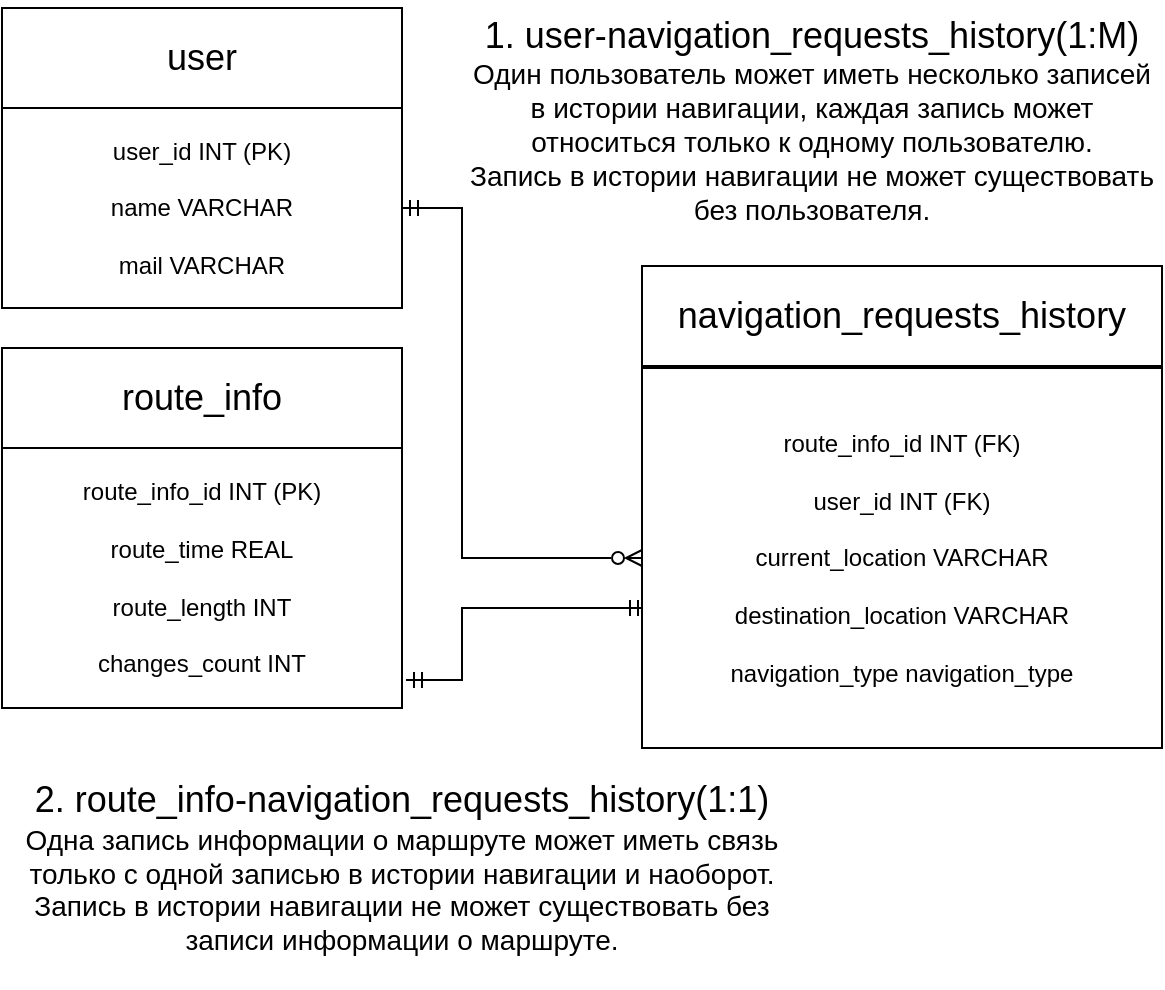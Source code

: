 <mxfile version="24.7.17">
  <diagram name="Page-1" id="iNNYlbe3-4Ooxjo6LtMs">
    <mxGraphModel dx="794" dy="574" grid="1" gridSize="10" guides="1" tooltips="1" connect="1" arrows="1" fold="1" page="1" pageScale="1" pageWidth="600" pageHeight="500" math="0" shadow="0">
      <root>
        <mxCell id="0" />
        <mxCell id="1" parent="0" />
        <mxCell id="o1ZbVhDIcnXMFWxJgNu6-1" value="&lt;font style=&quot;font-size: 18px;&quot;&gt;user&lt;/font&gt;" style="rounded=0;whiteSpace=wrap;html=1;" parent="1" vertex="1">
          <mxGeometry x="10" y="10" width="200" height="50" as="geometry" />
        </mxCell>
        <mxCell id="o1ZbVhDIcnXMFWxJgNu6-2" value="&lt;font style=&quot;font-size: 18px;&quot;&gt;route_info&lt;/font&gt;" style="rounded=0;whiteSpace=wrap;html=1;strokeColor=default;align=center;verticalAlign=middle;fontFamily=Helvetica;fontSize=12;fontColor=default;fillColor=default;" parent="1" vertex="1">
          <mxGeometry x="10" y="180" width="200" height="50" as="geometry" />
        </mxCell>
        <mxCell id="o1ZbVhDIcnXMFWxJgNu6-3" value="&lt;font style=&quot;font-size: 18px;&quot;&gt;navigation_requests_history&lt;/font&gt;" style="rounded=0;whiteSpace=wrap;html=1;strokeColor=default;align=center;verticalAlign=middle;fontFamily=Helvetica;fontSize=12;fontColor=default;fillColor=default;" parent="1" vertex="1">
          <mxGeometry x="330" y="139" width="260" height="50" as="geometry" />
        </mxCell>
        <mxCell id="o1ZbVhDIcnXMFWxJgNu6-8" style="edgeStyle=orthogonalEdgeStyle;rounded=0;orthogonalLoop=1;jettySize=auto;html=1;exitX=1;exitY=0.5;exitDx=0;exitDy=0;entryX=0;entryY=0.5;entryDx=0;entryDy=0;endArrow=ERzeroToMany;endFill=0;startArrow=ERmandOne;startFill=0;" parent="1" source="o1ZbVhDIcnXMFWxJgNu6-4" target="o1ZbVhDIcnXMFWxJgNu6-6" edge="1">
          <mxGeometry relative="1" as="geometry">
            <Array as="points">
              <mxPoint x="240" y="110" />
              <mxPoint x="240" y="285" />
            </Array>
          </mxGeometry>
        </mxCell>
        <mxCell id="o1ZbVhDIcnXMFWxJgNu6-4" value="user_id INT (PK&lt;span style=&quot;background-color: initial;&quot;&gt;)&lt;/span&gt;&lt;div&gt;&lt;br&gt;&lt;div&gt;&lt;div&gt;name VARCHAR&lt;/div&gt;&lt;div&gt;&lt;br&gt;&lt;/div&gt;&lt;div&gt;mail VARCHAR&lt;/div&gt;&lt;/div&gt;&lt;/div&gt;" style="rounded=0;whiteSpace=wrap;html=1;" parent="1" vertex="1">
          <mxGeometry x="10" y="60" width="200" height="100" as="geometry" />
        </mxCell>
        <mxCell id="o1ZbVhDIcnXMFWxJgNu6-9" style="edgeStyle=orthogonalEdgeStyle;rounded=0;orthogonalLoop=1;jettySize=auto;html=1;exitX=1.01;exitY=0.892;exitDx=0;exitDy=0;startArrow=ERmandOne;startFill=0;endArrow=ERmandOne;endFill=0;exitPerimeter=0;" parent="1" source="o1ZbVhDIcnXMFWxJgNu6-5" edge="1">
          <mxGeometry relative="1" as="geometry">
            <mxPoint x="320" y="310" as="targetPoint" />
            <Array as="points">
              <mxPoint x="240" y="346" />
              <mxPoint x="240" y="310" />
              <mxPoint x="330" y="310" />
            </Array>
          </mxGeometry>
        </mxCell>
        <mxCell id="o1ZbVhDIcnXMFWxJgNu6-5" value="route_info_id INT (PK)&lt;div&gt;&lt;br&gt;&lt;/div&gt;&lt;div&gt;route_time REAL&lt;/div&gt;&lt;div&gt;&lt;br&gt;&lt;/div&gt;&lt;div&gt;route_length INT&lt;/div&gt;&lt;div&gt;&lt;br&gt;&lt;/div&gt;&lt;div&gt;changes_count INT&lt;/div&gt;" style="rounded=0;whiteSpace=wrap;html=1;" parent="1" vertex="1">
          <mxGeometry x="10" y="230" width="200" height="130" as="geometry" />
        </mxCell>
        <mxCell id="o1ZbVhDIcnXMFWxJgNu6-6" value="&lt;div&gt;route_info_id&amp;nbsp;INT &lt;span style=&quot;background-color: initial;&quot;&gt;(FK)&lt;/span&gt;&lt;/div&gt;&lt;div&gt;&lt;br&gt;&lt;/div&gt;&lt;div&gt;user_id INT (FK&lt;span style=&quot;background-color: initial;&quot;&gt;)&lt;/span&gt;&lt;br&gt;&lt;/div&gt;&lt;div&gt;&lt;br&gt;&lt;/div&gt;&lt;div&gt;current_location VARCHAR&lt;/div&gt;&lt;div&gt;&lt;br&gt;&lt;/div&gt;&lt;div&gt;&lt;div&gt;&lt;div&gt;destination_location VARCHAR&lt;/div&gt;&lt;div&gt;&lt;br&gt;&lt;/div&gt;&lt;/div&gt;&lt;/div&gt;&lt;div&gt;&lt;div&gt;navigation_type&amp;nbsp;&lt;span style=&quot;background-color: initial;&quot;&gt;navigation_type&lt;/span&gt;&lt;/div&gt;&lt;/div&gt;" style="rounded=0;whiteSpace=wrap;html=1;" parent="1" vertex="1">
          <mxGeometry x="330" y="190" width="260" height="190" as="geometry" />
        </mxCell>
        <mxCell id="o1ZbVhDIcnXMFWxJgNu6-11" value="&lt;span style=&quot;font-size: 18px;&quot;&gt;1. user-&lt;/span&gt;&lt;span style=&quot;font-size: 18px;&quot;&gt;navigation_requests_history(1:M)&lt;/span&gt;&lt;div&gt;&lt;font style=&quot;font-size: 14px;&quot;&gt;Один пользователь может иметь несколько записей в истории навигации, каждая запись может относиться только к одному пользователю.&lt;/font&gt;&lt;/div&gt;&lt;div&gt;&lt;span style=&quot;font-size: 14px;&quot;&gt;Запись в истории навигации не может существовать без пользователя.&lt;/span&gt;&lt;/div&gt;" style="text;html=1;align=center;verticalAlign=middle;whiteSpace=wrap;rounded=0;" parent="1" vertex="1">
          <mxGeometry x="240" y="6" width="350" height="120" as="geometry" />
        </mxCell>
        <mxCell id="o1ZbVhDIcnXMFWxJgNu6-12" value="&lt;span style=&quot;font-size: 18px;&quot;&gt;2. route_info-&lt;/span&gt;&lt;span style=&quot;font-size: 18px;&quot;&gt;navigation_requests_history(1:1)&lt;/span&gt;&lt;div&gt;&lt;font style=&quot;font-size: 14px;&quot;&gt;Одна запись информации о маршруте может иметь связь только с одной записью в истории навигации и наоборот.&lt;/font&gt;&lt;/div&gt;&lt;div&gt;&lt;span style=&quot;font-size: 14px;&quot;&gt;Запись в истории навигации не может существовать без записи информации о маршруте.&lt;/span&gt;&lt;/div&gt;" style="text;html=1;align=center;verticalAlign=middle;whiteSpace=wrap;rounded=0;" parent="1" vertex="1">
          <mxGeometry x="10" y="380" width="400" height="120" as="geometry" />
        </mxCell>
      </root>
    </mxGraphModel>
  </diagram>
</mxfile>
